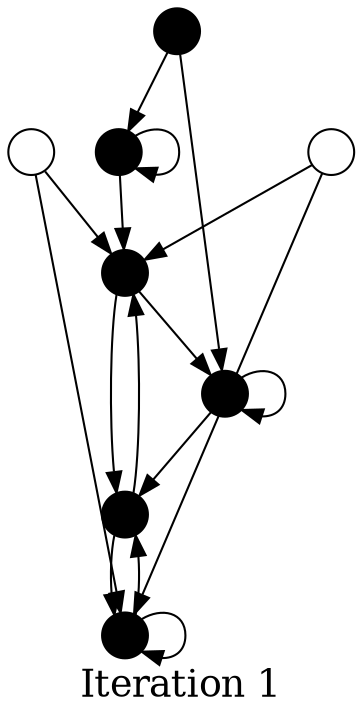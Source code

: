 /*****
C-177828939654904-181012164715 @1
*****/

digraph G {
  graph [splines=false overlap=false]
  node  [shape=ellipse, width=0.3, height=0.3, label=""]
  0 [style=filled, fillcolor="black"];
  1 [style=filled, fillcolor="black"];
  2 [style=filled, fillcolor="black"];
  3 [style=filled, fillcolor="black"];
  4 [style=filled, fillcolor="white"];
  5 [style=filled, fillcolor="black"];
  6 [style=filled, fillcolor="black"];
  7 [style=filled, fillcolor="white"];
  0 -> 0;
  0 -> 2;
  1 -> 1;
  1 -> 3;
  2 -> 1;
  2 -> 3;
  3 -> 5;
  3 -> 2;
  4 -> 5;
  4 -> 2;
  5 -> 5;
  5 -> 3;
  6 -> 0;
  6 -> 1;
  7 -> 2;
  7 -> 5;
  label = "Iteration 1";  fontsize=18;
}
